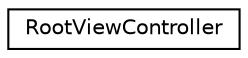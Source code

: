 digraph G
{
  edge [fontname="Helvetica",fontsize="10",labelfontname="Helvetica",labelfontsize="10"];
  node [fontname="Helvetica",fontsize="10",shape=record];
  rankdir="LR";
  Node1 [label="RootViewController",height=0.2,width=0.4,color="black", fillcolor="white", style="filled",URL="$interface_root_view_controller.html"];
}
